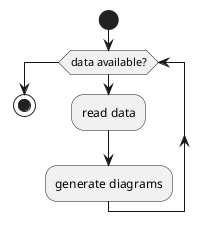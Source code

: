 ' 5.5 While loop, PlantUML Language Reference Guide (V8037, pp. 66-67)
@startuml

start

while (data available?)
    :read data;
    :generate diagrams;
endwhile

stop

@enduml
